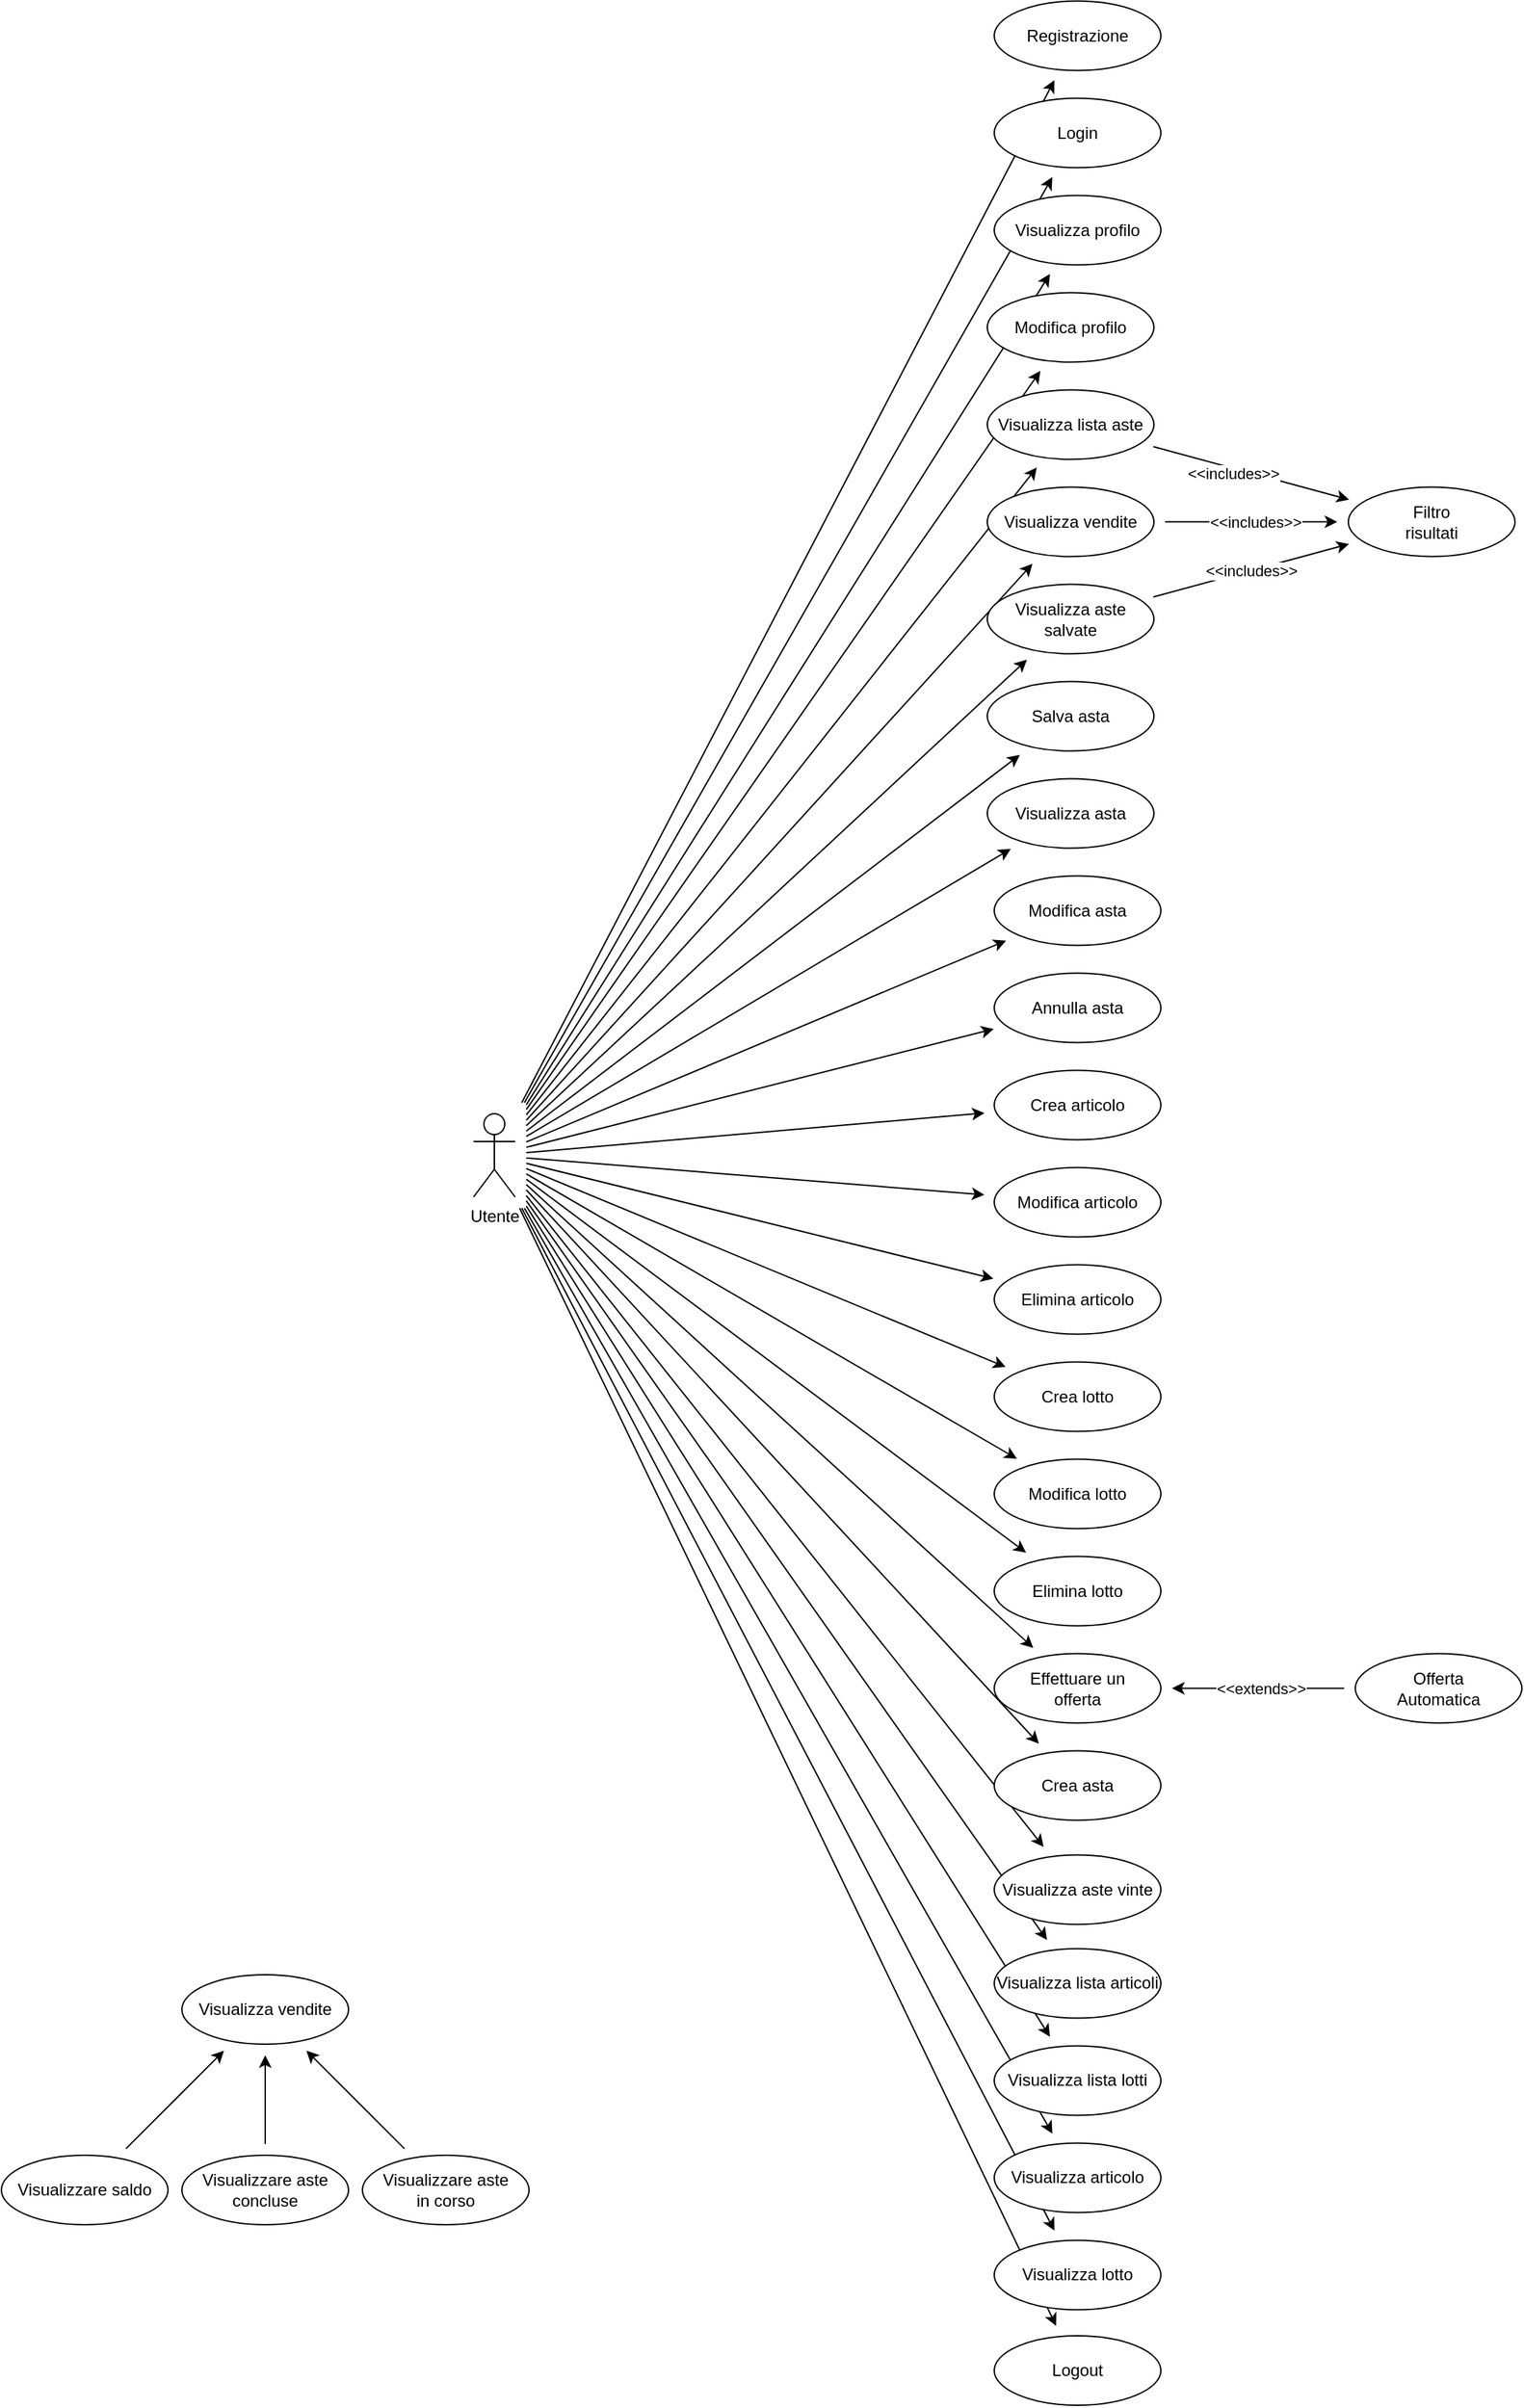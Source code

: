 <mxfile version="24.2.5" type="device">
  <diagram name="Page-1" id="b_zJH3Sg9wVDs8cVNdYo">
    <mxGraphModel dx="1997" dy="1769" grid="1" gridSize="10" guides="1" tooltips="1" connect="1" arrows="1" fold="1" page="1" pageScale="1" pageWidth="850" pageHeight="1100" math="0" shadow="0">
      <root>
        <mxCell id="0" />
        <mxCell id="1" parent="0" />
        <mxCell id="v-7fdCc3VSDNyAbIxO-M-3" style="rounded=0;orthogonalLoop=1;jettySize=auto;html=1;targetPerimeterSpacing=8;sourcePerimeterSpacing=8;" parent="1" source="v-7fdCc3VSDNyAbIxO-M-1" target="v-7fdCc3VSDNyAbIxO-M-2" edge="1">
          <mxGeometry relative="1" as="geometry" />
        </mxCell>
        <mxCell id="BVloae3xDj17n_l1J_KQ-1" style="edgeStyle=none;shape=connector;rounded=0;orthogonalLoop=1;jettySize=auto;html=1;labelBackgroundColor=default;strokeColor=default;align=center;verticalAlign=middle;fontFamily=Helvetica;fontSize=11;fontColor=default;endArrow=classic;sourcePerimeterSpacing=8;targetPerimeterSpacing=8;" parent="1" source="v-7fdCc3VSDNyAbIxO-M-1" target="v-7fdCc3VSDNyAbIxO-M-4" edge="1">
          <mxGeometry relative="1" as="geometry" />
        </mxCell>
        <mxCell id="BVloae3xDj17n_l1J_KQ-3" style="edgeStyle=none;shape=connector;rounded=0;orthogonalLoop=1;jettySize=auto;html=1;labelBackgroundColor=default;strokeColor=default;align=center;verticalAlign=middle;fontFamily=Helvetica;fontSize=11;fontColor=default;endArrow=classic;sourcePerimeterSpacing=8;targetPerimeterSpacing=8;" parent="1" source="v-7fdCc3VSDNyAbIxO-M-1" target="v-7fdCc3VSDNyAbIxO-M-6" edge="1">
          <mxGeometry relative="1" as="geometry" />
        </mxCell>
        <mxCell id="BVloae3xDj17n_l1J_KQ-4" style="edgeStyle=none;shape=connector;rounded=0;orthogonalLoop=1;jettySize=auto;html=1;labelBackgroundColor=default;strokeColor=default;align=center;verticalAlign=middle;fontFamily=Helvetica;fontSize=11;fontColor=default;endArrow=classic;sourcePerimeterSpacing=8;targetPerimeterSpacing=8;" parent="1" source="v-7fdCc3VSDNyAbIxO-M-1" target="_Y4zRGpn23lwM58amZcz-3" edge="1">
          <mxGeometry relative="1" as="geometry" />
        </mxCell>
        <mxCell id="BVloae3xDj17n_l1J_KQ-5" style="edgeStyle=none;shape=connector;rounded=0;orthogonalLoop=1;jettySize=auto;html=1;labelBackgroundColor=default;strokeColor=default;align=center;verticalAlign=middle;fontFamily=Helvetica;fontSize=11;fontColor=default;endArrow=classic;sourcePerimeterSpacing=8;targetPerimeterSpacing=8;" parent="1" source="v-7fdCc3VSDNyAbIxO-M-1" target="_Y4zRGpn23lwM58amZcz-16" edge="1">
          <mxGeometry relative="1" as="geometry" />
        </mxCell>
        <mxCell id="BVloae3xDj17n_l1J_KQ-8" style="edgeStyle=none;shape=connector;rounded=0;orthogonalLoop=1;jettySize=auto;html=1;labelBackgroundColor=default;strokeColor=default;align=center;verticalAlign=middle;fontFamily=Helvetica;fontSize=11;fontColor=default;endArrow=classic;sourcePerimeterSpacing=8;targetPerimeterSpacing=8;" parent="1" source="v-7fdCc3VSDNyAbIxO-M-1" target="BVloae3xDj17n_l1J_KQ-6" edge="1">
          <mxGeometry relative="1" as="geometry" />
        </mxCell>
        <mxCell id="BVloae3xDj17n_l1J_KQ-22" style="edgeStyle=none;shape=connector;rounded=0;orthogonalLoop=1;jettySize=auto;html=1;labelBackgroundColor=default;strokeColor=default;align=center;verticalAlign=middle;fontFamily=Helvetica;fontSize=11;fontColor=default;endArrow=classic;sourcePerimeterSpacing=8;targetPerimeterSpacing=8;" parent="1" source="v-7fdCc3VSDNyAbIxO-M-1" target="_Y4zRGpn23lwM58amZcz-12" edge="1">
          <mxGeometry relative="1" as="geometry" />
        </mxCell>
        <mxCell id="BVloae3xDj17n_l1J_KQ-24" style="edgeStyle=none;shape=connector;rounded=0;orthogonalLoop=1;jettySize=auto;html=1;labelBackgroundColor=default;strokeColor=default;align=center;verticalAlign=middle;fontFamily=Helvetica;fontSize=11;fontColor=default;endArrow=classic;sourcePerimeterSpacing=8;targetPerimeterSpacing=8;" parent="1" source="v-7fdCc3VSDNyAbIxO-M-1" target="BVloae3xDj17n_l1J_KQ-23" edge="1">
          <mxGeometry relative="1" as="geometry" />
        </mxCell>
        <mxCell id="xHKkMoLyGsw5ubgnT-hc-3" style="edgeStyle=none;rounded=0;orthogonalLoop=1;jettySize=auto;html=1;strokeColor=default;align=center;verticalAlign=middle;fontFamily=Helvetica;fontSize=11;fontColor=default;labelBackgroundColor=default;endArrow=classic;sourcePerimeterSpacing=8;targetPerimeterSpacing=8;" parent="1" source="v-7fdCc3VSDNyAbIxO-M-1" target="xHKkMoLyGsw5ubgnT-hc-1" edge="1">
          <mxGeometry relative="1" as="geometry" />
        </mxCell>
        <mxCell id="xHKkMoLyGsw5ubgnT-hc-5" style="edgeStyle=none;rounded=0;orthogonalLoop=1;jettySize=auto;html=1;strokeColor=default;align=center;verticalAlign=middle;fontFamily=Helvetica;fontSize=11;fontColor=default;labelBackgroundColor=default;endArrow=classic;sourcePerimeterSpacing=8;targetPerimeterSpacing=8;" parent="1" source="v-7fdCc3VSDNyAbIxO-M-1" target="xHKkMoLyGsw5ubgnT-hc-4" edge="1">
          <mxGeometry relative="1" as="geometry" />
        </mxCell>
        <mxCell id="RWKme1ye9dwasMcwqmjX-3" style="edgeStyle=none;rounded=0;orthogonalLoop=1;jettySize=auto;html=1;strokeColor=default;align=center;verticalAlign=middle;fontFamily=Helvetica;fontSize=11;fontColor=default;labelBackgroundColor=default;endArrow=classic;sourcePerimeterSpacing=8;targetPerimeterSpacing=8;" parent="1" source="v-7fdCc3VSDNyAbIxO-M-1" target="pUck2fZG8C2ryXCL0jZi-1" edge="1">
          <mxGeometry relative="1" as="geometry" />
        </mxCell>
        <mxCell id="1uCSFFB2_cMX5taMUsy_-1" style="rounded=0;orthogonalLoop=1;jettySize=auto;html=1;targetPerimeterSpacing=8;sourcePerimeterSpacing=8;" parent="1" source="v-7fdCc3VSDNyAbIxO-M-1" target="pUck2fZG8C2ryXCL0jZi-2" edge="1">
          <mxGeometry relative="1" as="geometry" />
        </mxCell>
        <mxCell id="1uCSFFB2_cMX5taMUsy_-6" style="edgeStyle=none;rounded=0;orthogonalLoop=1;jettySize=auto;html=1;strokeColor=default;align=center;verticalAlign=middle;fontFamily=Helvetica;fontSize=11;fontColor=default;labelBackgroundColor=default;endArrow=classic;sourcePerimeterSpacing=8;targetPerimeterSpacing=8;" parent="1" source="v-7fdCc3VSDNyAbIxO-M-1" target="1uCSFFB2_cMX5taMUsy_-5" edge="1">
          <mxGeometry relative="1" as="geometry" />
        </mxCell>
        <mxCell id="1uCSFFB2_cMX5taMUsy_-7" style="edgeStyle=none;rounded=0;orthogonalLoop=1;jettySize=auto;html=1;strokeColor=default;align=center;verticalAlign=middle;fontFamily=Helvetica;fontSize=11;fontColor=default;labelBackgroundColor=default;endArrow=classic;sourcePerimeterSpacing=8;targetPerimeterSpacing=8;" parent="1" source="v-7fdCc3VSDNyAbIxO-M-1" target="1uCSFFB2_cMX5taMUsy_-4" edge="1">
          <mxGeometry relative="1" as="geometry" />
        </mxCell>
        <mxCell id="1uCSFFB2_cMX5taMUsy_-9" style="edgeStyle=none;rounded=0;orthogonalLoop=1;jettySize=auto;html=1;strokeColor=default;align=center;verticalAlign=middle;fontFamily=Helvetica;fontSize=11;fontColor=default;labelBackgroundColor=default;endArrow=classic;sourcePerimeterSpacing=8;targetPerimeterSpacing=8;" parent="1" source="v-7fdCc3VSDNyAbIxO-M-1" target="1uCSFFB2_cMX5taMUsy_-8" edge="1">
          <mxGeometry relative="1" as="geometry" />
        </mxCell>
        <mxCell id="1uCSFFB2_cMX5taMUsy_-11" style="edgeStyle=none;rounded=0;orthogonalLoop=1;jettySize=auto;html=1;strokeColor=default;align=center;verticalAlign=middle;fontFamily=Helvetica;fontSize=11;fontColor=default;labelBackgroundColor=default;endArrow=classic;sourcePerimeterSpacing=8;targetPerimeterSpacing=8;" parent="1" source="v-7fdCc3VSDNyAbIxO-M-1" target="1uCSFFB2_cMX5taMUsy_-10" edge="1">
          <mxGeometry relative="1" as="geometry" />
        </mxCell>
        <mxCell id="1uCSFFB2_cMX5taMUsy_-13" style="edgeStyle=none;rounded=0;orthogonalLoop=1;jettySize=auto;html=1;strokeColor=default;align=center;verticalAlign=middle;fontFamily=Helvetica;fontSize=11;fontColor=default;labelBackgroundColor=default;endArrow=classic;sourcePerimeterSpacing=8;targetPerimeterSpacing=8;" parent="1" source="v-7fdCc3VSDNyAbIxO-M-1" target="1uCSFFB2_cMX5taMUsy_-12" edge="1">
          <mxGeometry relative="1" as="geometry" />
        </mxCell>
        <mxCell id="1uCSFFB2_cMX5taMUsy_-15" style="edgeStyle=none;rounded=0;orthogonalLoop=1;jettySize=auto;html=1;strokeColor=default;align=center;verticalAlign=middle;fontFamily=Helvetica;fontSize=11;fontColor=default;labelBackgroundColor=default;endArrow=classic;sourcePerimeterSpacing=8;targetPerimeterSpacing=8;" parent="1" source="v-7fdCc3VSDNyAbIxO-M-1" target="1uCSFFB2_cMX5taMUsy_-14" edge="1">
          <mxGeometry relative="1" as="geometry" />
        </mxCell>
        <mxCell id="1uCSFFB2_cMX5taMUsy_-17" style="edgeStyle=none;rounded=0;orthogonalLoop=1;jettySize=auto;html=1;strokeColor=default;align=center;verticalAlign=middle;fontFamily=Helvetica;fontSize=11;fontColor=default;labelBackgroundColor=default;endArrow=classic;sourcePerimeterSpacing=8;targetPerimeterSpacing=8;" parent="1" source="v-7fdCc3VSDNyAbIxO-M-1" target="1uCSFFB2_cMX5taMUsy_-16" edge="1">
          <mxGeometry relative="1" as="geometry" />
        </mxCell>
        <mxCell id="vBUK5howbV81ZFxjM8Q2-3" style="rounded=0;orthogonalLoop=1;jettySize=auto;html=1;targetPerimeterSpacing=8;sourcePerimeterSpacing=8;" edge="1" parent="1" source="v-7fdCc3VSDNyAbIxO-M-1" target="vBUK5howbV81ZFxjM8Q2-2">
          <mxGeometry relative="1" as="geometry" />
        </mxCell>
        <mxCell id="vBUK5howbV81ZFxjM8Q2-6" style="rounded=0;orthogonalLoop=1;jettySize=auto;html=1;targetPerimeterSpacing=8;sourcePerimeterSpacing=8;" edge="1" parent="1" source="v-7fdCc3VSDNyAbIxO-M-1" target="vBUK5howbV81ZFxjM8Q2-4">
          <mxGeometry relative="1" as="geometry" />
        </mxCell>
        <mxCell id="vBUK5howbV81ZFxjM8Q2-8" style="rounded=0;orthogonalLoop=1;jettySize=auto;html=1;targetPerimeterSpacing=8;sourcePerimeterSpacing=8;" edge="1" parent="1" source="v-7fdCc3VSDNyAbIxO-M-1" target="vBUK5howbV81ZFxjM8Q2-7">
          <mxGeometry relative="1" as="geometry" />
        </mxCell>
        <mxCell id="vBUK5howbV81ZFxjM8Q2-11" style="edgeStyle=none;rounded=0;orthogonalLoop=1;jettySize=auto;html=1;strokeColor=default;align=center;verticalAlign=middle;fontFamily=Helvetica;fontSize=11;fontColor=default;labelBackgroundColor=default;endArrow=classic;sourcePerimeterSpacing=8;targetPerimeterSpacing=8;" edge="1" parent="1" source="v-7fdCc3VSDNyAbIxO-M-1" target="vBUK5howbV81ZFxjM8Q2-9">
          <mxGeometry relative="1" as="geometry" />
        </mxCell>
        <mxCell id="vBUK5howbV81ZFxjM8Q2-12" style="edgeStyle=none;rounded=0;orthogonalLoop=1;jettySize=auto;html=1;strokeColor=default;align=center;verticalAlign=middle;fontFamily=Helvetica;fontSize=11;fontColor=default;labelBackgroundColor=default;endArrow=classic;sourcePerimeterSpacing=8;targetPerimeterSpacing=8;" edge="1" parent="1" source="v-7fdCc3VSDNyAbIxO-M-1" target="vBUK5howbV81ZFxjM8Q2-10">
          <mxGeometry relative="1" as="geometry" />
        </mxCell>
        <mxCell id="vBUK5howbV81ZFxjM8Q2-14" style="edgeStyle=none;rounded=0;orthogonalLoop=1;jettySize=auto;html=1;strokeColor=default;align=center;verticalAlign=middle;fontFamily=Helvetica;fontSize=11;fontColor=default;labelBackgroundColor=default;endArrow=classic;sourcePerimeterSpacing=8;targetPerimeterSpacing=8;" edge="1" parent="1" source="v-7fdCc3VSDNyAbIxO-M-1" target="vBUK5howbV81ZFxjM8Q2-13">
          <mxGeometry relative="1" as="geometry" />
        </mxCell>
        <mxCell id="v-7fdCc3VSDNyAbIxO-M-1" value="Utente" style="shape=umlActor;verticalLabelPosition=bottom;verticalAlign=top;html=1;outlineConnect=0;" parent="1" vertex="1">
          <mxGeometry x="-10" y="400" width="30" height="60" as="geometry" />
        </mxCell>
        <mxCell id="v-7fdCc3VSDNyAbIxO-M-2" value="Registrazione" style="ellipse;whiteSpace=wrap;html=1;" parent="1" vertex="1">
          <mxGeometry x="365" y="-401.25" width="120" height="50" as="geometry" />
        </mxCell>
        <mxCell id="v-7fdCc3VSDNyAbIxO-M-4" value="Login" style="ellipse;whiteSpace=wrap;html=1;" parent="1" vertex="1">
          <mxGeometry x="365" y="-331.25" width="120" height="50" as="geometry" />
        </mxCell>
        <mxCell id="v-7fdCc3VSDNyAbIxO-M-6" value="Visualizza asta" style="ellipse;whiteSpace=wrap;html=1;" parent="1" vertex="1">
          <mxGeometry x="360" y="158.75" width="120" height="50" as="geometry" />
        </mxCell>
        <mxCell id="_Y4zRGpn23lwM58amZcz-3" value="Effettuare un &lt;br&gt;offerta" style="ellipse;whiteSpace=wrap;html=1;" parent="1" vertex="1">
          <mxGeometry x="365" y="788.75" width="120" height="50" as="geometry" />
        </mxCell>
        <mxCell id="BVloae3xDj17n_l1J_KQ-33" style="edgeStyle=none;shape=connector;rounded=0;orthogonalLoop=1;jettySize=auto;html=1;labelBackgroundColor=default;strokeColor=default;align=center;verticalAlign=middle;fontFamily=Helvetica;fontSize=11;fontColor=default;endArrow=classic;sourcePerimeterSpacing=8;targetPerimeterSpacing=8;" parent="1" source="_Y4zRGpn23lwM58amZcz-12" target="_Y4zRGpn23lwM58amZcz-15" edge="1">
          <mxGeometry relative="1" as="geometry" />
        </mxCell>
        <mxCell id="BVloae3xDj17n_l1J_KQ-34" value="&amp;lt;&amp;lt;includes&amp;gt;&amp;gt;" style="edgeLabel;html=1;align=center;verticalAlign=middle;resizable=0;points=[];fontSize=11;fontFamily=Helvetica;fontColor=default;" parent="BVloae3xDj17n_l1J_KQ-33" connectable="0" vertex="1">
          <mxGeometry x="-0.174" y="-3" relative="1" as="geometry">
            <mxPoint as="offset" />
          </mxGeometry>
        </mxCell>
        <mxCell id="_Y4zRGpn23lwM58amZcz-12" value="Visualizza lista aste" style="ellipse;whiteSpace=wrap;html=1;" parent="1" vertex="1">
          <mxGeometry x="360" y="-121.25" width="120" height="50" as="geometry" />
        </mxCell>
        <mxCell id="_Y4zRGpn23lwM58amZcz-15" value="Filtro&lt;br&gt;risultati" style="ellipse;whiteSpace=wrap;html=1;" parent="1" vertex="1">
          <mxGeometry x="620" y="-51.25" width="120" height="50" as="geometry" />
        </mxCell>
        <mxCell id="_Y4zRGpn23lwM58amZcz-16" value="Crea asta" style="ellipse;whiteSpace=wrap;html=1;" parent="1" vertex="1">
          <mxGeometry x="365" y="858.75" width="120" height="50" as="geometry" />
        </mxCell>
        <mxCell id="pUck2fZG8C2ryXCL0jZi-5" style="edgeStyle=none;rounded=0;orthogonalLoop=1;jettySize=auto;html=1;strokeColor=default;align=center;verticalAlign=middle;fontFamily=Helvetica;fontSize=11;fontColor=default;labelBackgroundColor=default;endArrow=classic;sourcePerimeterSpacing=8;targetPerimeterSpacing=8;" parent="1" source="V8iu3NMJcIfSDHMfTlM--4" target="_Y4zRGpn23lwM58amZcz-3" edge="1">
          <mxGeometry relative="1" as="geometry" />
        </mxCell>
        <mxCell id="pUck2fZG8C2ryXCL0jZi-7" value="&amp;lt;&amp;lt;extends&amp;gt;&amp;gt;" style="edgeLabel;html=1;align=center;verticalAlign=middle;resizable=0;points=[];fontFamily=Helvetica;fontSize=11;fontColor=default;labelBackgroundColor=default;" parent="pUck2fZG8C2ryXCL0jZi-5" connectable="0" vertex="1">
          <mxGeometry x="-0.154" y="1" relative="1" as="geometry">
            <mxPoint x="-8" y="-1" as="offset" />
          </mxGeometry>
        </mxCell>
        <mxCell id="V8iu3NMJcIfSDHMfTlM--4" value="Offerta&lt;br&gt;Automatica" style="ellipse;whiteSpace=wrap;html=1;" parent="1" vertex="1">
          <mxGeometry x="625" y="788.75" width="120" height="50" as="geometry" />
        </mxCell>
        <mxCell id="9Fo_kt0ZILC8bcLMkkAb-26" style="edgeStyle=none;rounded=0;orthogonalLoop=1;jettySize=auto;html=1;strokeColor=default;align=center;verticalAlign=middle;fontFamily=Helvetica;fontSize=11;fontColor=default;labelBackgroundColor=default;endArrow=classic;sourcePerimeterSpacing=8;targetPerimeterSpacing=8;" parent="1" source="BVloae3xDj17n_l1J_KQ-6" target="_Y4zRGpn23lwM58amZcz-15" edge="1">
          <mxGeometry relative="1" as="geometry" />
        </mxCell>
        <mxCell id="BVloae3xDj17n_l1J_KQ-36" value="&amp;lt;&amp;lt;includes&amp;gt;&amp;gt;" style="edgeLabel;html=1;align=center;verticalAlign=middle;resizable=0;points=[];fontSize=11;fontFamily=Helvetica;fontColor=default;" parent="9Fo_kt0ZILC8bcLMkkAb-26" connectable="0" vertex="1">
          <mxGeometry x="0.042" relative="1" as="geometry">
            <mxPoint as="offset" />
          </mxGeometry>
        </mxCell>
        <mxCell id="BVloae3xDj17n_l1J_KQ-6" value="Visualizza vendite" style="ellipse;whiteSpace=wrap;html=1;" parent="1" vertex="1">
          <mxGeometry x="360" y="-51.25" width="120" height="50" as="geometry" />
        </mxCell>
        <mxCell id="9Fo_kt0ZILC8bcLMkkAb-8" value="Visualizza vendite" style="ellipse;whiteSpace=wrap;html=1;" parent="1" vertex="1">
          <mxGeometry x="-220" y="1020" width="120" height="50" as="geometry" />
        </mxCell>
        <mxCell id="9Fo_kt0ZILC8bcLMkkAb-25" style="edgeStyle=none;rounded=0;orthogonalLoop=1;jettySize=auto;html=1;strokeColor=default;align=center;verticalAlign=middle;fontFamily=Helvetica;fontSize=11;fontColor=default;labelBackgroundColor=default;endArrow=classic;sourcePerimeterSpacing=8;targetPerimeterSpacing=8;" parent="1" source="9Fo_kt0ZILC8bcLMkkAb-9" target="9Fo_kt0ZILC8bcLMkkAb-8" edge="1">
          <mxGeometry relative="1" as="geometry" />
        </mxCell>
        <mxCell id="9Fo_kt0ZILC8bcLMkkAb-9" value="Visualizzare aste&lt;br&gt;concluse" style="ellipse;whiteSpace=wrap;html=1;" parent="1" vertex="1">
          <mxGeometry x="-220" y="1150" width="120" height="50" as="geometry" />
        </mxCell>
        <mxCell id="9Fo_kt0ZILC8bcLMkkAb-24" style="edgeStyle=none;rounded=0;orthogonalLoop=1;jettySize=auto;html=1;strokeColor=default;align=center;verticalAlign=middle;fontFamily=Helvetica;fontSize=11;fontColor=default;labelBackgroundColor=default;endArrow=classic;sourcePerimeterSpacing=8;targetPerimeterSpacing=8;" parent="1" source="V8iu3NMJcIfSDHMfTlM--5" target="9Fo_kt0ZILC8bcLMkkAb-8" edge="1">
          <mxGeometry relative="1" as="geometry" />
        </mxCell>
        <mxCell id="V8iu3NMJcIfSDHMfTlM--5" value="Visualizzare aste&lt;br&gt;in corso" style="ellipse;whiteSpace=wrap;html=1;" parent="1" vertex="1">
          <mxGeometry x="-90" y="1150" width="120" height="50" as="geometry" />
        </mxCell>
        <mxCell id="9Fo_kt0ZILC8bcLMkkAb-23" style="edgeStyle=none;rounded=0;orthogonalLoop=1;jettySize=auto;html=1;strokeColor=default;align=center;verticalAlign=middle;fontFamily=Helvetica;fontSize=11;fontColor=default;labelBackgroundColor=default;endArrow=classic;sourcePerimeterSpacing=8;targetPerimeterSpacing=8;" parent="1" source="9Fo_kt0ZILC8bcLMkkAb-10" target="9Fo_kt0ZILC8bcLMkkAb-8" edge="1">
          <mxGeometry relative="1" as="geometry" />
        </mxCell>
        <mxCell id="9Fo_kt0ZILC8bcLMkkAb-10" value="Visualizzare saldo" style="ellipse;whiteSpace=wrap;html=1;" parent="1" vertex="1">
          <mxGeometry x="-350" y="1150" width="120" height="50" as="geometry" />
        </mxCell>
        <mxCell id="BVloae3xDj17n_l1J_KQ-23" value="Modifica asta" style="ellipse;whiteSpace=wrap;html=1;" parent="1" vertex="1">
          <mxGeometry x="365" y="228.75" width="120" height="50" as="geometry" />
        </mxCell>
        <mxCell id="xHKkMoLyGsw5ubgnT-hc-1" value="Visualizza profilo" style="ellipse;whiteSpace=wrap;html=1;" parent="1" vertex="1">
          <mxGeometry x="365" y="-261.25" width="120" height="50" as="geometry" />
        </mxCell>
        <mxCell id="xHKkMoLyGsw5ubgnT-hc-4" value="Modifica profilo" style="ellipse;whiteSpace=wrap;html=1;" parent="1" vertex="1">
          <mxGeometry x="360" y="-191.25" width="120" height="50" as="geometry" />
        </mxCell>
        <mxCell id="pUck2fZG8C2ryXCL0jZi-10" value="&amp;lt;&amp;lt;includes&amp;gt;&amp;gt;" style="edgeStyle=none;rounded=0;orthogonalLoop=1;jettySize=auto;html=1;strokeColor=default;align=center;verticalAlign=middle;fontFamily=Helvetica;fontSize=11;fontColor=default;labelBackgroundColor=default;endArrow=classic;sourcePerimeterSpacing=8;targetPerimeterSpacing=8;" parent="1" source="pUck2fZG8C2ryXCL0jZi-1" target="_Y4zRGpn23lwM58amZcz-15" edge="1">
          <mxGeometry relative="1" as="geometry" />
        </mxCell>
        <mxCell id="pUck2fZG8C2ryXCL0jZi-1" value="Visualizza aste salvate" style="ellipse;whiteSpace=wrap;html=1;" parent="1" vertex="1">
          <mxGeometry x="360" y="18.75" width="120" height="50" as="geometry" />
        </mxCell>
        <mxCell id="pUck2fZG8C2ryXCL0jZi-2" value="Salva asta" style="ellipse;whiteSpace=wrap;html=1;" parent="1" vertex="1">
          <mxGeometry x="360" y="88.75" width="120" height="50" as="geometry" />
        </mxCell>
        <mxCell id="1uCSFFB2_cMX5taMUsy_-4" value="Crea articolo" style="ellipse;whiteSpace=wrap;html=1;" parent="1" vertex="1">
          <mxGeometry x="365" y="368.75" width="120" height="50" as="geometry" />
        </mxCell>
        <mxCell id="1uCSFFB2_cMX5taMUsy_-5" value="Annulla asta" style="ellipse;whiteSpace=wrap;html=1;" parent="1" vertex="1">
          <mxGeometry x="365" y="298.75" width="120" height="50" as="geometry" />
        </mxCell>
        <mxCell id="1uCSFFB2_cMX5taMUsy_-8" value="Modifica articolo" style="ellipse;whiteSpace=wrap;html=1;" parent="1" vertex="1">
          <mxGeometry x="365" y="438.75" width="120" height="50" as="geometry" />
        </mxCell>
        <mxCell id="1uCSFFB2_cMX5taMUsy_-10" value="Elimina articolo" style="ellipse;whiteSpace=wrap;html=1;" parent="1" vertex="1">
          <mxGeometry x="365" y="508.75" width="120" height="50" as="geometry" />
        </mxCell>
        <mxCell id="1uCSFFB2_cMX5taMUsy_-12" value="Crea lotto" style="ellipse;whiteSpace=wrap;html=1;" parent="1" vertex="1">
          <mxGeometry x="365" y="578.75" width="120" height="50" as="geometry" />
        </mxCell>
        <mxCell id="1uCSFFB2_cMX5taMUsy_-14" value="Modifica lotto" style="ellipse;whiteSpace=wrap;html=1;" parent="1" vertex="1">
          <mxGeometry x="365" y="648.75" width="120" height="50" as="geometry" />
        </mxCell>
        <mxCell id="1uCSFFB2_cMX5taMUsy_-16" value="Elimina lotto" style="ellipse;whiteSpace=wrap;html=1;" parent="1" vertex="1">
          <mxGeometry x="365" y="718.75" width="120" height="50" as="geometry" />
        </mxCell>
        <mxCell id="vBUK5howbV81ZFxjM8Q2-2" value="Visualizza aste vinte" style="ellipse;whiteSpace=wrap;html=1;" vertex="1" parent="1">
          <mxGeometry x="365" y="933.75" width="120" height="50" as="geometry" />
        </mxCell>
        <mxCell id="vBUK5howbV81ZFxjM8Q2-4" value="Visualizza lista articoli" style="ellipse;whiteSpace=wrap;html=1;" vertex="1" parent="1">
          <mxGeometry x="365" y="1001.25" width="120" height="50" as="geometry" />
        </mxCell>
        <mxCell id="vBUK5howbV81ZFxjM8Q2-7" value="Visualizza lista lotti" style="ellipse;whiteSpace=wrap;html=1;" vertex="1" parent="1">
          <mxGeometry x="365" y="1071.25" width="120" height="50" as="geometry" />
        </mxCell>
        <mxCell id="vBUK5howbV81ZFxjM8Q2-9" value="Visualizza articolo" style="ellipse;whiteSpace=wrap;html=1;" vertex="1" parent="1">
          <mxGeometry x="365" y="1141.25" width="120" height="50" as="geometry" />
        </mxCell>
        <mxCell id="vBUK5howbV81ZFxjM8Q2-10" value="Visualizza lotto" style="ellipse;whiteSpace=wrap;html=1;" vertex="1" parent="1">
          <mxGeometry x="365" y="1211.25" width="120" height="50" as="geometry" />
        </mxCell>
        <mxCell id="vBUK5howbV81ZFxjM8Q2-13" value="Logout" style="ellipse;whiteSpace=wrap;html=1;" vertex="1" parent="1">
          <mxGeometry x="365" y="1280" width="120" height="50" as="geometry" />
        </mxCell>
      </root>
    </mxGraphModel>
  </diagram>
</mxfile>

